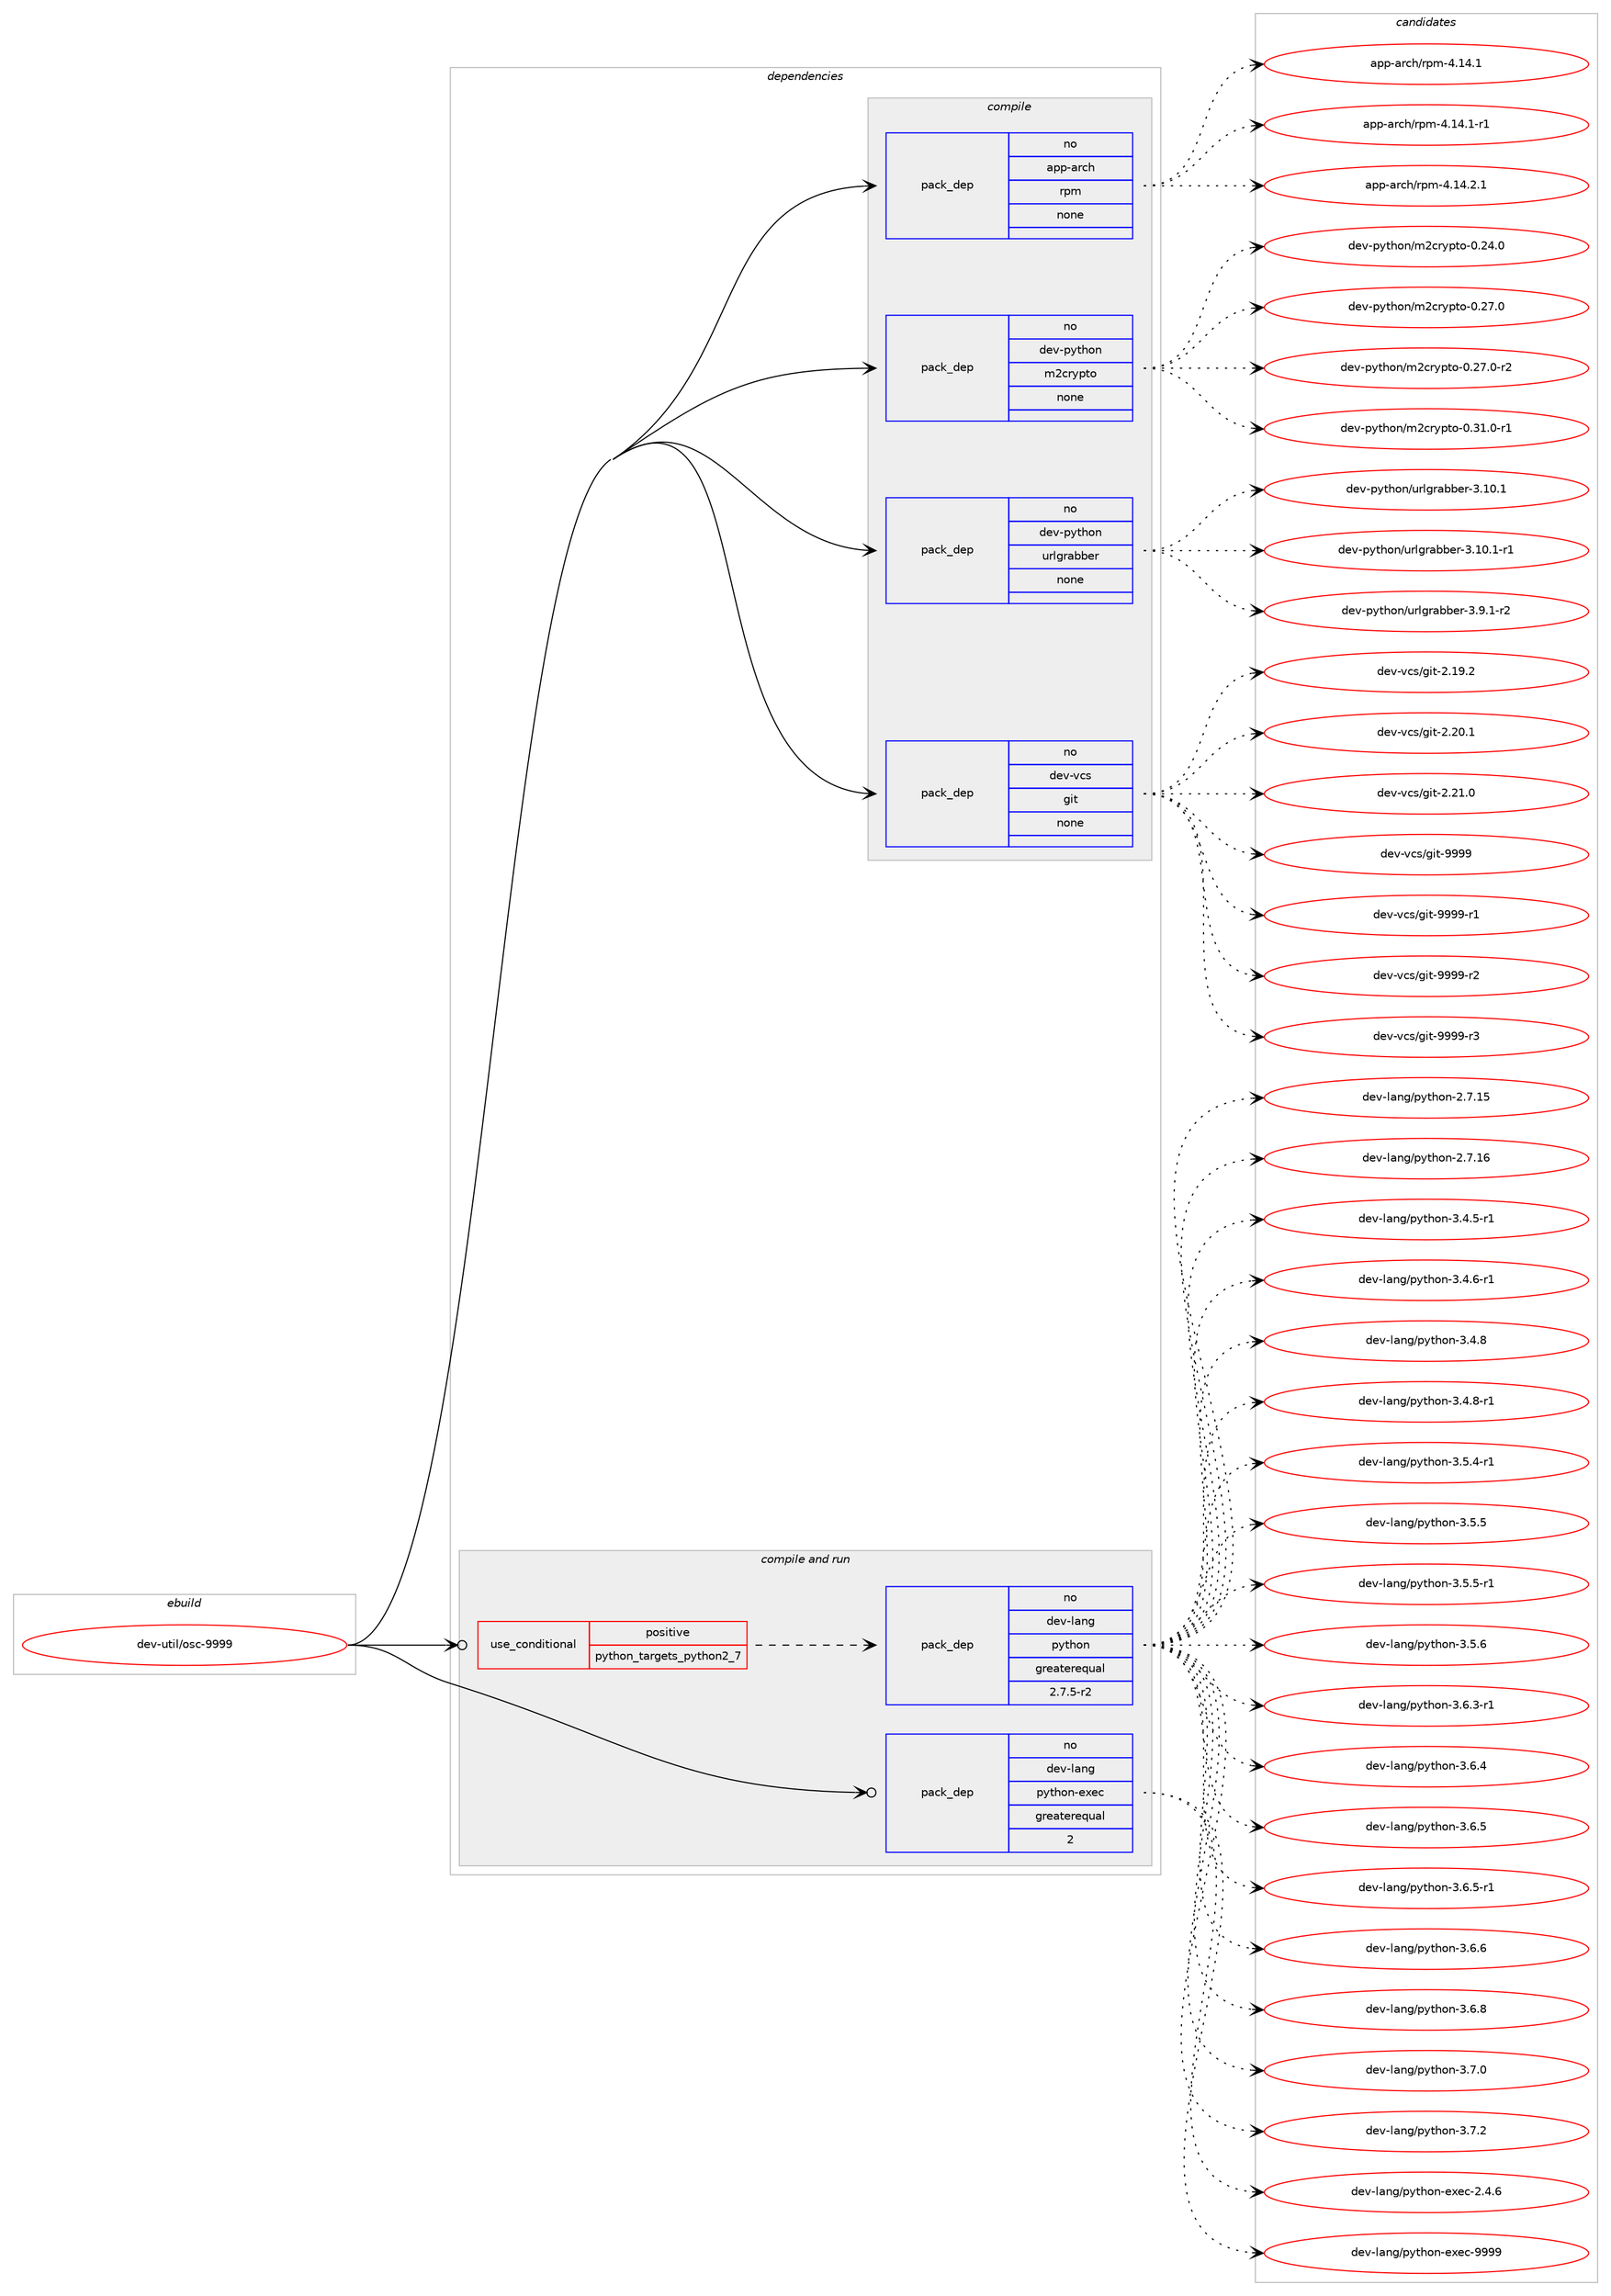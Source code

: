 digraph prolog {

# *************
# Graph options
# *************

newrank=true;
concentrate=true;
compound=true;
graph [rankdir=LR,fontname=Helvetica,fontsize=10,ranksep=1.5];#, ranksep=2.5, nodesep=0.2];
edge  [arrowhead=vee];
node  [fontname=Helvetica,fontsize=10];

# **********
# The ebuild
# **********

subgraph cluster_leftcol {
color=gray;
rank=same;
label=<<i>ebuild</i>>;
id [label="dev-util/osc-9999", color=red, width=4, href="../dev-util/osc-9999.svg"];
}

# ****************
# The dependencies
# ****************

subgraph cluster_midcol {
color=gray;
label=<<i>dependencies</i>>;
subgraph cluster_compile {
fillcolor="#eeeeee";
style=filled;
label=<<i>compile</i>>;
subgraph pack1099535 {
dependency1548073 [label=<<TABLE BORDER="0" CELLBORDER="1" CELLSPACING="0" CELLPADDING="4" WIDTH="220"><TR><TD ROWSPAN="6" CELLPADDING="30">pack_dep</TD></TR><TR><TD WIDTH="110">no</TD></TR><TR><TD>app-arch</TD></TR><TR><TD>rpm</TD></TR><TR><TD>none</TD></TR><TR><TD></TD></TR></TABLE>>, shape=none, color=blue];
}
id:e -> dependency1548073:w [weight=20,style="solid",arrowhead="vee"];
subgraph pack1099536 {
dependency1548074 [label=<<TABLE BORDER="0" CELLBORDER="1" CELLSPACING="0" CELLPADDING="4" WIDTH="220"><TR><TD ROWSPAN="6" CELLPADDING="30">pack_dep</TD></TR><TR><TD WIDTH="110">no</TD></TR><TR><TD>dev-python</TD></TR><TR><TD>m2crypto</TD></TR><TR><TD>none</TD></TR><TR><TD></TD></TR></TABLE>>, shape=none, color=blue];
}
id:e -> dependency1548074:w [weight=20,style="solid",arrowhead="vee"];
subgraph pack1099537 {
dependency1548075 [label=<<TABLE BORDER="0" CELLBORDER="1" CELLSPACING="0" CELLPADDING="4" WIDTH="220"><TR><TD ROWSPAN="6" CELLPADDING="30">pack_dep</TD></TR><TR><TD WIDTH="110">no</TD></TR><TR><TD>dev-python</TD></TR><TR><TD>urlgrabber</TD></TR><TR><TD>none</TD></TR><TR><TD></TD></TR></TABLE>>, shape=none, color=blue];
}
id:e -> dependency1548075:w [weight=20,style="solid",arrowhead="vee"];
subgraph pack1099538 {
dependency1548076 [label=<<TABLE BORDER="0" CELLBORDER="1" CELLSPACING="0" CELLPADDING="4" WIDTH="220"><TR><TD ROWSPAN="6" CELLPADDING="30">pack_dep</TD></TR><TR><TD WIDTH="110">no</TD></TR><TR><TD>dev-vcs</TD></TR><TR><TD>git</TD></TR><TR><TD>none</TD></TR><TR><TD></TD></TR></TABLE>>, shape=none, color=blue];
}
id:e -> dependency1548076:w [weight=20,style="solid",arrowhead="vee"];
}
subgraph cluster_compileandrun {
fillcolor="#eeeeee";
style=filled;
label=<<i>compile and run</i>>;
subgraph cond424843 {
dependency1548077 [label=<<TABLE BORDER="0" CELLBORDER="1" CELLSPACING="0" CELLPADDING="4"><TR><TD ROWSPAN="3" CELLPADDING="10">use_conditional</TD></TR><TR><TD>positive</TD></TR><TR><TD>python_targets_python2_7</TD></TR></TABLE>>, shape=none, color=red];
subgraph pack1099539 {
dependency1548078 [label=<<TABLE BORDER="0" CELLBORDER="1" CELLSPACING="0" CELLPADDING="4" WIDTH="220"><TR><TD ROWSPAN="6" CELLPADDING="30">pack_dep</TD></TR><TR><TD WIDTH="110">no</TD></TR><TR><TD>dev-lang</TD></TR><TR><TD>python</TD></TR><TR><TD>greaterequal</TD></TR><TR><TD>2.7.5-r2</TD></TR></TABLE>>, shape=none, color=blue];
}
dependency1548077:e -> dependency1548078:w [weight=20,style="dashed",arrowhead="vee"];
}
id:e -> dependency1548077:w [weight=20,style="solid",arrowhead="odotvee"];
subgraph pack1099540 {
dependency1548079 [label=<<TABLE BORDER="0" CELLBORDER="1" CELLSPACING="0" CELLPADDING="4" WIDTH="220"><TR><TD ROWSPAN="6" CELLPADDING="30">pack_dep</TD></TR><TR><TD WIDTH="110">no</TD></TR><TR><TD>dev-lang</TD></TR><TR><TD>python-exec</TD></TR><TR><TD>greaterequal</TD></TR><TR><TD>2</TD></TR></TABLE>>, shape=none, color=blue];
}
id:e -> dependency1548079:w [weight=20,style="solid",arrowhead="odotvee"];
}
subgraph cluster_run {
fillcolor="#eeeeee";
style=filled;
label=<<i>run</i>>;
}
}

# **************
# The candidates
# **************

subgraph cluster_choices {
rank=same;
color=gray;
label=<<i>candidates</i>>;

subgraph choice1099535 {
color=black;
nodesep=1;
choice971121124597114991044711411210945524649524649 [label="app-arch/rpm-4.14.1", color=red, width=4,href="../app-arch/rpm-4.14.1.svg"];
choice9711211245971149910447114112109455246495246494511449 [label="app-arch/rpm-4.14.1-r1", color=red, width=4,href="../app-arch/rpm-4.14.1-r1.svg"];
choice9711211245971149910447114112109455246495246504649 [label="app-arch/rpm-4.14.2.1", color=red, width=4,href="../app-arch/rpm-4.14.2.1.svg"];
dependency1548073:e -> choice971121124597114991044711411210945524649524649:w [style=dotted,weight="100"];
dependency1548073:e -> choice9711211245971149910447114112109455246495246494511449:w [style=dotted,weight="100"];
dependency1548073:e -> choice9711211245971149910447114112109455246495246504649:w [style=dotted,weight="100"];
}
subgraph choice1099536 {
color=black;
nodesep=1;
choice1001011184511212111610411111047109509911412111211611145484650524648 [label="dev-python/m2crypto-0.24.0", color=red, width=4,href="../dev-python/m2crypto-0.24.0.svg"];
choice1001011184511212111610411111047109509911412111211611145484650554648 [label="dev-python/m2crypto-0.27.0", color=red, width=4,href="../dev-python/m2crypto-0.27.0.svg"];
choice10010111845112121116104111110471095099114121112116111454846505546484511450 [label="dev-python/m2crypto-0.27.0-r2", color=red, width=4,href="../dev-python/m2crypto-0.27.0-r2.svg"];
choice10010111845112121116104111110471095099114121112116111454846514946484511449 [label="dev-python/m2crypto-0.31.0-r1", color=red, width=4,href="../dev-python/m2crypto-0.31.0-r1.svg"];
dependency1548074:e -> choice1001011184511212111610411111047109509911412111211611145484650524648:w [style=dotted,weight="100"];
dependency1548074:e -> choice1001011184511212111610411111047109509911412111211611145484650554648:w [style=dotted,weight="100"];
dependency1548074:e -> choice10010111845112121116104111110471095099114121112116111454846505546484511450:w [style=dotted,weight="100"];
dependency1548074:e -> choice10010111845112121116104111110471095099114121112116111454846514946484511449:w [style=dotted,weight="100"];
}
subgraph choice1099537 {
color=black;
nodesep=1;
choice100101118451121211161041111104711711410810311497989810111445514649484649 [label="dev-python/urlgrabber-3.10.1", color=red, width=4,href="../dev-python/urlgrabber-3.10.1.svg"];
choice1001011184511212111610411111047117114108103114979898101114455146494846494511449 [label="dev-python/urlgrabber-3.10.1-r1", color=red, width=4,href="../dev-python/urlgrabber-3.10.1-r1.svg"];
choice10010111845112121116104111110471171141081031149798981011144551465746494511450 [label="dev-python/urlgrabber-3.9.1-r2", color=red, width=4,href="../dev-python/urlgrabber-3.9.1-r2.svg"];
dependency1548075:e -> choice100101118451121211161041111104711711410810311497989810111445514649484649:w [style=dotted,weight="100"];
dependency1548075:e -> choice1001011184511212111610411111047117114108103114979898101114455146494846494511449:w [style=dotted,weight="100"];
dependency1548075:e -> choice10010111845112121116104111110471171141081031149798981011144551465746494511450:w [style=dotted,weight="100"];
}
subgraph choice1099538 {
color=black;
nodesep=1;
choice10010111845118991154710310511645504649574650 [label="dev-vcs/git-2.19.2", color=red, width=4,href="../dev-vcs/git-2.19.2.svg"];
choice10010111845118991154710310511645504650484649 [label="dev-vcs/git-2.20.1", color=red, width=4,href="../dev-vcs/git-2.20.1.svg"];
choice10010111845118991154710310511645504650494648 [label="dev-vcs/git-2.21.0", color=red, width=4,href="../dev-vcs/git-2.21.0.svg"];
choice1001011184511899115471031051164557575757 [label="dev-vcs/git-9999", color=red, width=4,href="../dev-vcs/git-9999.svg"];
choice10010111845118991154710310511645575757574511449 [label="dev-vcs/git-9999-r1", color=red, width=4,href="../dev-vcs/git-9999-r1.svg"];
choice10010111845118991154710310511645575757574511450 [label="dev-vcs/git-9999-r2", color=red, width=4,href="../dev-vcs/git-9999-r2.svg"];
choice10010111845118991154710310511645575757574511451 [label="dev-vcs/git-9999-r3", color=red, width=4,href="../dev-vcs/git-9999-r3.svg"];
dependency1548076:e -> choice10010111845118991154710310511645504649574650:w [style=dotted,weight="100"];
dependency1548076:e -> choice10010111845118991154710310511645504650484649:w [style=dotted,weight="100"];
dependency1548076:e -> choice10010111845118991154710310511645504650494648:w [style=dotted,weight="100"];
dependency1548076:e -> choice1001011184511899115471031051164557575757:w [style=dotted,weight="100"];
dependency1548076:e -> choice10010111845118991154710310511645575757574511449:w [style=dotted,weight="100"];
dependency1548076:e -> choice10010111845118991154710310511645575757574511450:w [style=dotted,weight="100"];
dependency1548076:e -> choice10010111845118991154710310511645575757574511451:w [style=dotted,weight="100"];
}
subgraph choice1099539 {
color=black;
nodesep=1;
choice10010111845108971101034711212111610411111045504655464953 [label="dev-lang/python-2.7.15", color=red, width=4,href="../dev-lang/python-2.7.15.svg"];
choice10010111845108971101034711212111610411111045504655464954 [label="dev-lang/python-2.7.16", color=red, width=4,href="../dev-lang/python-2.7.16.svg"];
choice1001011184510897110103471121211161041111104551465246534511449 [label="dev-lang/python-3.4.5-r1", color=red, width=4,href="../dev-lang/python-3.4.5-r1.svg"];
choice1001011184510897110103471121211161041111104551465246544511449 [label="dev-lang/python-3.4.6-r1", color=red, width=4,href="../dev-lang/python-3.4.6-r1.svg"];
choice100101118451089711010347112121116104111110455146524656 [label="dev-lang/python-3.4.8", color=red, width=4,href="../dev-lang/python-3.4.8.svg"];
choice1001011184510897110103471121211161041111104551465246564511449 [label="dev-lang/python-3.4.8-r1", color=red, width=4,href="../dev-lang/python-3.4.8-r1.svg"];
choice1001011184510897110103471121211161041111104551465346524511449 [label="dev-lang/python-3.5.4-r1", color=red, width=4,href="../dev-lang/python-3.5.4-r1.svg"];
choice100101118451089711010347112121116104111110455146534653 [label="dev-lang/python-3.5.5", color=red, width=4,href="../dev-lang/python-3.5.5.svg"];
choice1001011184510897110103471121211161041111104551465346534511449 [label="dev-lang/python-3.5.5-r1", color=red, width=4,href="../dev-lang/python-3.5.5-r1.svg"];
choice100101118451089711010347112121116104111110455146534654 [label="dev-lang/python-3.5.6", color=red, width=4,href="../dev-lang/python-3.5.6.svg"];
choice1001011184510897110103471121211161041111104551465446514511449 [label="dev-lang/python-3.6.3-r1", color=red, width=4,href="../dev-lang/python-3.6.3-r1.svg"];
choice100101118451089711010347112121116104111110455146544652 [label="dev-lang/python-3.6.4", color=red, width=4,href="../dev-lang/python-3.6.4.svg"];
choice100101118451089711010347112121116104111110455146544653 [label="dev-lang/python-3.6.5", color=red, width=4,href="../dev-lang/python-3.6.5.svg"];
choice1001011184510897110103471121211161041111104551465446534511449 [label="dev-lang/python-3.6.5-r1", color=red, width=4,href="../dev-lang/python-3.6.5-r1.svg"];
choice100101118451089711010347112121116104111110455146544654 [label="dev-lang/python-3.6.6", color=red, width=4,href="../dev-lang/python-3.6.6.svg"];
choice100101118451089711010347112121116104111110455146544656 [label="dev-lang/python-3.6.8", color=red, width=4,href="../dev-lang/python-3.6.8.svg"];
choice100101118451089711010347112121116104111110455146554648 [label="dev-lang/python-3.7.0", color=red, width=4,href="../dev-lang/python-3.7.0.svg"];
choice100101118451089711010347112121116104111110455146554650 [label="dev-lang/python-3.7.2", color=red, width=4,href="../dev-lang/python-3.7.2.svg"];
dependency1548078:e -> choice10010111845108971101034711212111610411111045504655464953:w [style=dotted,weight="100"];
dependency1548078:e -> choice10010111845108971101034711212111610411111045504655464954:w [style=dotted,weight="100"];
dependency1548078:e -> choice1001011184510897110103471121211161041111104551465246534511449:w [style=dotted,weight="100"];
dependency1548078:e -> choice1001011184510897110103471121211161041111104551465246544511449:w [style=dotted,weight="100"];
dependency1548078:e -> choice100101118451089711010347112121116104111110455146524656:w [style=dotted,weight="100"];
dependency1548078:e -> choice1001011184510897110103471121211161041111104551465246564511449:w [style=dotted,weight="100"];
dependency1548078:e -> choice1001011184510897110103471121211161041111104551465346524511449:w [style=dotted,weight="100"];
dependency1548078:e -> choice100101118451089711010347112121116104111110455146534653:w [style=dotted,weight="100"];
dependency1548078:e -> choice1001011184510897110103471121211161041111104551465346534511449:w [style=dotted,weight="100"];
dependency1548078:e -> choice100101118451089711010347112121116104111110455146534654:w [style=dotted,weight="100"];
dependency1548078:e -> choice1001011184510897110103471121211161041111104551465446514511449:w [style=dotted,weight="100"];
dependency1548078:e -> choice100101118451089711010347112121116104111110455146544652:w [style=dotted,weight="100"];
dependency1548078:e -> choice100101118451089711010347112121116104111110455146544653:w [style=dotted,weight="100"];
dependency1548078:e -> choice1001011184510897110103471121211161041111104551465446534511449:w [style=dotted,weight="100"];
dependency1548078:e -> choice100101118451089711010347112121116104111110455146544654:w [style=dotted,weight="100"];
dependency1548078:e -> choice100101118451089711010347112121116104111110455146544656:w [style=dotted,weight="100"];
dependency1548078:e -> choice100101118451089711010347112121116104111110455146554648:w [style=dotted,weight="100"];
dependency1548078:e -> choice100101118451089711010347112121116104111110455146554650:w [style=dotted,weight="100"];
}
subgraph choice1099540 {
color=black;
nodesep=1;
choice1001011184510897110103471121211161041111104510112010199455046524654 [label="dev-lang/python-exec-2.4.6", color=red, width=4,href="../dev-lang/python-exec-2.4.6.svg"];
choice10010111845108971101034711212111610411111045101120101994557575757 [label="dev-lang/python-exec-9999", color=red, width=4,href="../dev-lang/python-exec-9999.svg"];
dependency1548079:e -> choice1001011184510897110103471121211161041111104510112010199455046524654:w [style=dotted,weight="100"];
dependency1548079:e -> choice10010111845108971101034711212111610411111045101120101994557575757:w [style=dotted,weight="100"];
}
}

}
